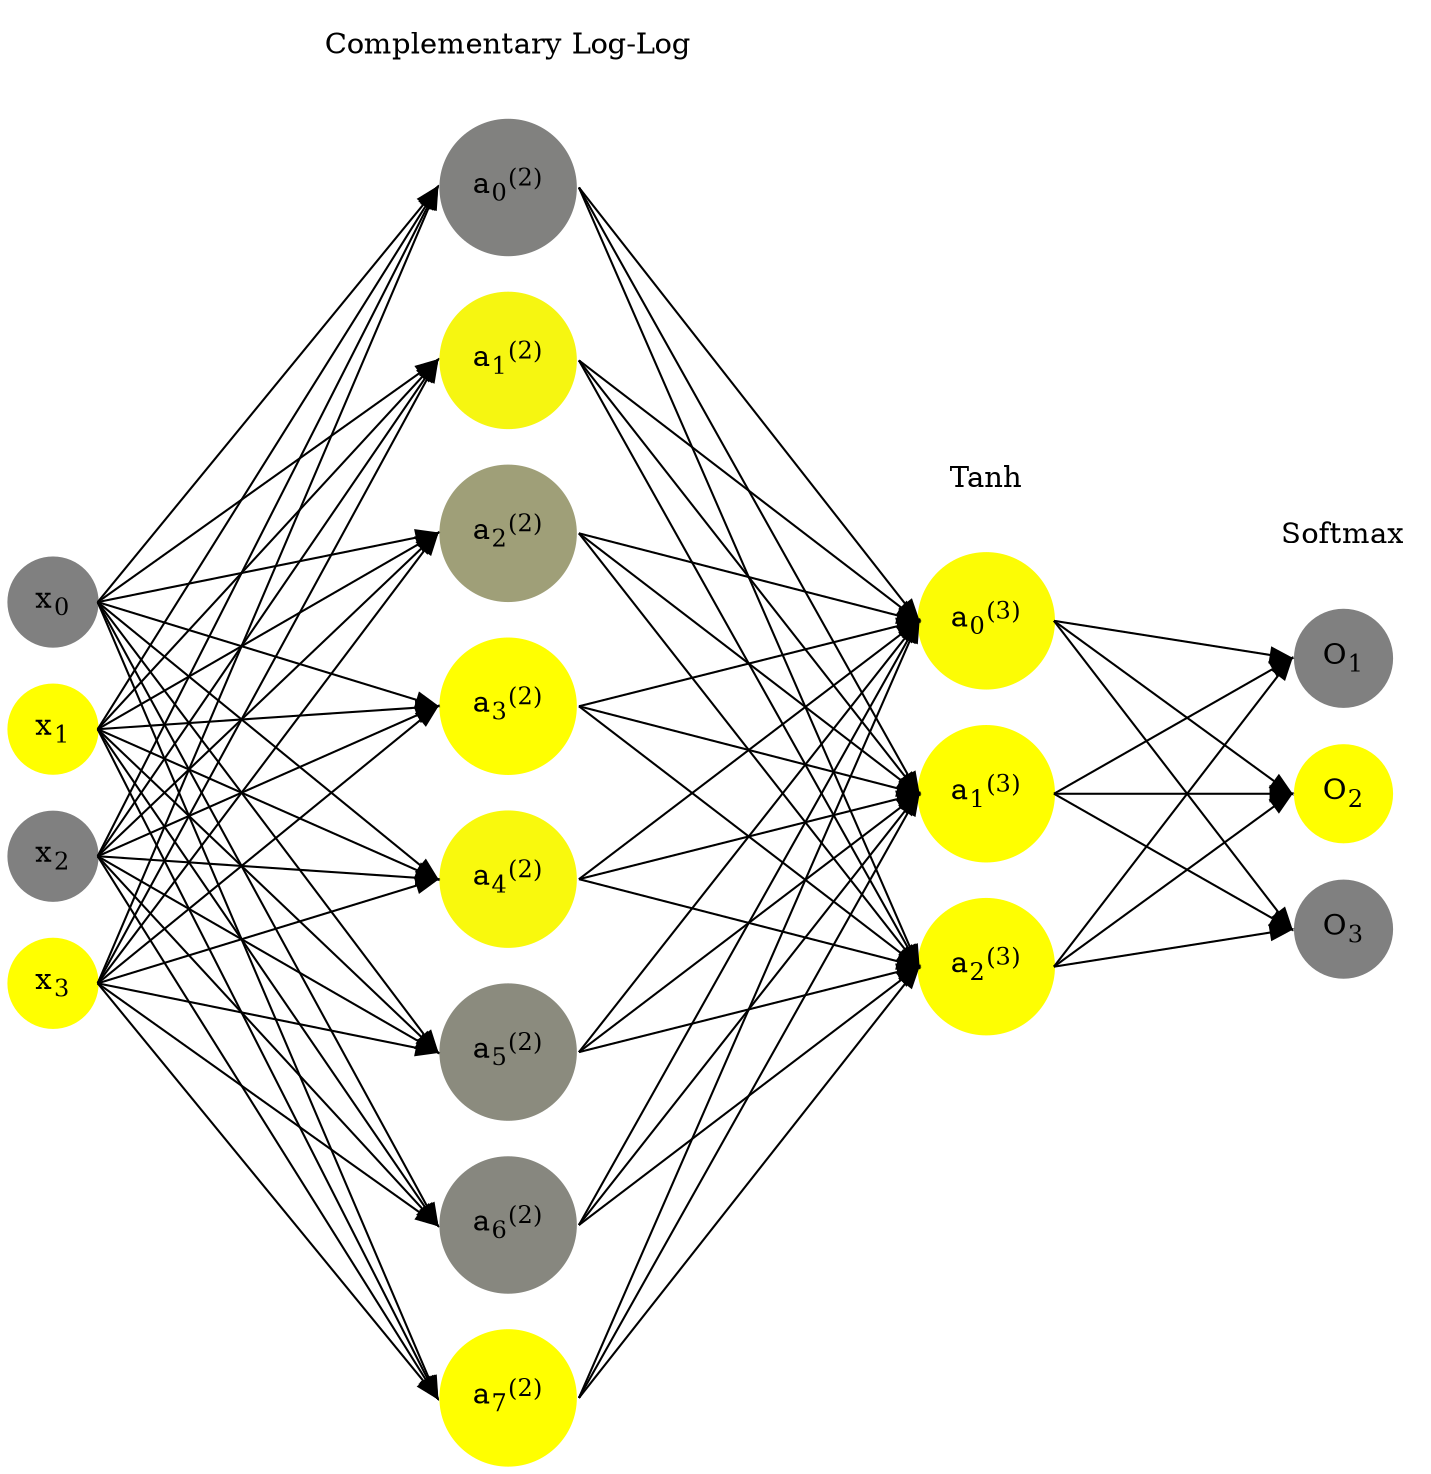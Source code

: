 digraph G {
	rankdir = LR;
	splines=false;
	edge[style=invis];
	ranksep= 1.4;
	{
	node [shape=circle, color="0.1667, 0.0, 0.5", style=filled, fillcolor="0.1667, 0.0, 0.5"];
	x0 [label=<x<sub>0</sub>>];
	}
	{
	node [shape=circle, color="0.1667, 1.0, 1.0", style=filled, fillcolor="0.1667, 1.0, 1.0"];
	x1 [label=<x<sub>1</sub>>];
	}
	{
	node [shape=circle, color="0.1667, 0.0, 0.5", style=filled, fillcolor="0.1667, 0.0, 0.5"];
	x2 [label=<x<sub>2</sub>>];
	}
	{
	node [shape=circle, color="0.1667, 1.0, 1.0", style=filled, fillcolor="0.1667, 1.0, 1.0"];
	x3 [label=<x<sub>3</sub>>];
	}
	{
	node [shape=circle, color="0.1667, 0.014237, 0.507119", style=filled, fillcolor="0.1667, 0.014237, 0.507119"];
	a02 [label=<a<sub>0</sub><sup>(2)</sup>>];
	}
	{
	node [shape=circle, color="0.1667, 0.928234, 0.964117", style=filled, fillcolor="0.1667, 0.928234, 0.964117"];
	a12 [label=<a<sub>1</sub><sup>(2)</sup>>];
	}
	{
	node [shape=circle, color="0.1667, 0.248755, 0.624378", style=filled, fillcolor="0.1667, 0.248755, 0.624378"];
	a22 [label=<a<sub>2</sub><sup>(2)</sup>>];
	}
	{
	node [shape=circle, color="0.1667, 0.995839, 0.997919", style=filled, fillcolor="0.1667, 0.995839, 0.997919"];
	a32 [label=<a<sub>3</sub><sup>(2)</sup>>];
	}
	{
	node [shape=circle, color="0.1667, 0.947470, 0.973735", style=filled, fillcolor="0.1667, 0.947470, 0.973735"];
	a42 [label=<a<sub>4</sub><sup>(2)</sup>>];
	}
	{
	node [shape=circle, color="0.1667, 0.090695, 0.545347", style=filled, fillcolor="0.1667, 0.090695, 0.545347"];
	a52 [label=<a<sub>5</sub><sup>(2)</sup>>];
	}
	{
	node [shape=circle, color="0.1667, 0.057630, 0.528815", style=filled, fillcolor="0.1667, 0.057630, 0.528815"];
	a62 [label=<a<sub>6</sub><sup>(2)</sup>>];
	}
	{
	node [shape=circle, color="0.1667, 1.000000, 1.000000", style=filled, fillcolor="0.1667, 1.000000, 1.000000"];
	a72 [label=<a<sub>7</sub><sup>(2)</sup>>];
	}
	{
	node [shape=circle, color="0.1667, 0.976502, 0.988251", style=filled, fillcolor="0.1667, 0.976502, 0.988251"];
	a03 [label=<a<sub>0</sub><sup>(3)</sup>>];
	}
	{
	node [shape=circle, color="0.1667, 0.999674, 0.999837", style=filled, fillcolor="0.1667, 0.999674, 0.999837"];
	a13 [label=<a<sub>1</sub><sup>(3)</sup>>];
	}
	{
	node [shape=circle, color="0.1667, 0.989618, 0.994809", style=filled, fillcolor="0.1667, 0.989618, 0.994809"];
	a23 [label=<a<sub>2</sub><sup>(3)</sup>>];
	}
	{
	node [shape=circle, color="0.1667, 0.0, 0.5", style=filled, fillcolor="0.1667, 0.0, 0.5"];
	O1 [label=<O<sub>1</sub>>];
	}
	{
	node [shape=circle, color="0.1667, 1.0, 1.0", style=filled, fillcolor="0.1667, 1.0, 1.0"];
	O2 [label=<O<sub>2</sub>>];
	}
	{
	node [shape=circle, color="0.1667, 0.0, 0.5", style=filled, fillcolor="0.1667, 0.0, 0.5"];
	O3 [label=<O<sub>3</sub>>];
	}
	{
	rank=same;
	x0->x1->x2->x3;
	}
	{
	rank=same;
	a02->a12->a22->a32->a42->a52->a62->a72;
	}
	{
	rank=same;
	a03->a13->a23;
	}
	{
	rank=same;
	O1->O2->O3;
	}
	l1 [shape=plaintext,label="Complementary Log-Log"];
	l1->a02;
	{rank=same; l1;a02};
	l2 [shape=plaintext,label="Tanh"];
	l2->a03;
	{rank=same; l2;a03};
	l3 [shape=plaintext,label="Softmax"];
	l3->O1;
	{rank=same; l3;O1};
edge[style=solid, tailport=e, headport=w];
	{x0;x1;x2;x3} -> {a02;a12;a22;a32;a42;a52;a62;a72};
	{a02;a12;a22;a32;a42;a52;a62;a72} -> {a03;a13;a23};
	{a03;a13;a23} -> {O1,O2,O3};
}